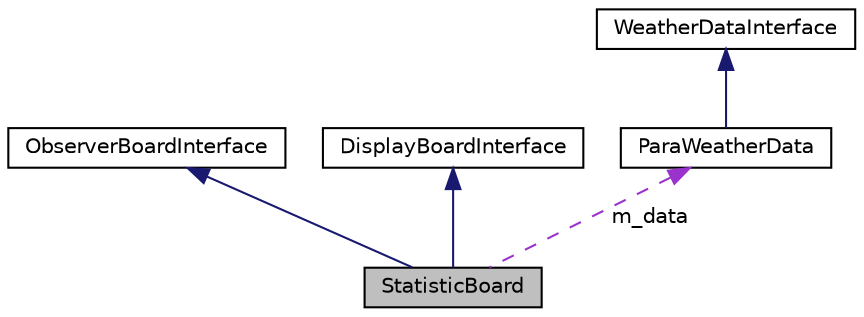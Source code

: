 digraph "StatisticBoard"
{
  edge [fontname="Helvetica",fontsize="10",labelfontname="Helvetica",labelfontsize="10"];
  node [fontname="Helvetica",fontsize="10",shape=record];
  Node1 [label="StatisticBoard",height=0.2,width=0.4,color="black", fillcolor="grey75", style="filled", fontcolor="black"];
  Node2 -> Node1 [dir="back",color="midnightblue",fontsize="10",style="solid",fontname="Helvetica"];
  Node2 [label="ObserverBoardInterface",height=0.2,width=0.4,color="black", fillcolor="white", style="filled",URL="$classObserverBoardInterface.html"];
  Node3 -> Node1 [dir="back",color="midnightblue",fontsize="10",style="solid",fontname="Helvetica"];
  Node3 [label="DisplayBoardInterface",height=0.2,width=0.4,color="black", fillcolor="white", style="filled",URL="$classDisplayBoardInterface.html"];
  Node4 -> Node1 [dir="back",color="darkorchid3",fontsize="10",style="dashed",label=" m_data" ,fontname="Helvetica"];
  Node4 [label="ParaWeatherData",height=0.2,width=0.4,color="black", fillcolor="white", style="filled",URL="$classParaWeatherData.html"];
  Node5 -> Node4 [dir="back",color="midnightblue",fontsize="10",style="solid",fontname="Helvetica"];
  Node5 [label="WeatherDataInterface",height=0.2,width=0.4,color="black", fillcolor="white", style="filled",URL="$classWeatherDataInterface.html"];
}
